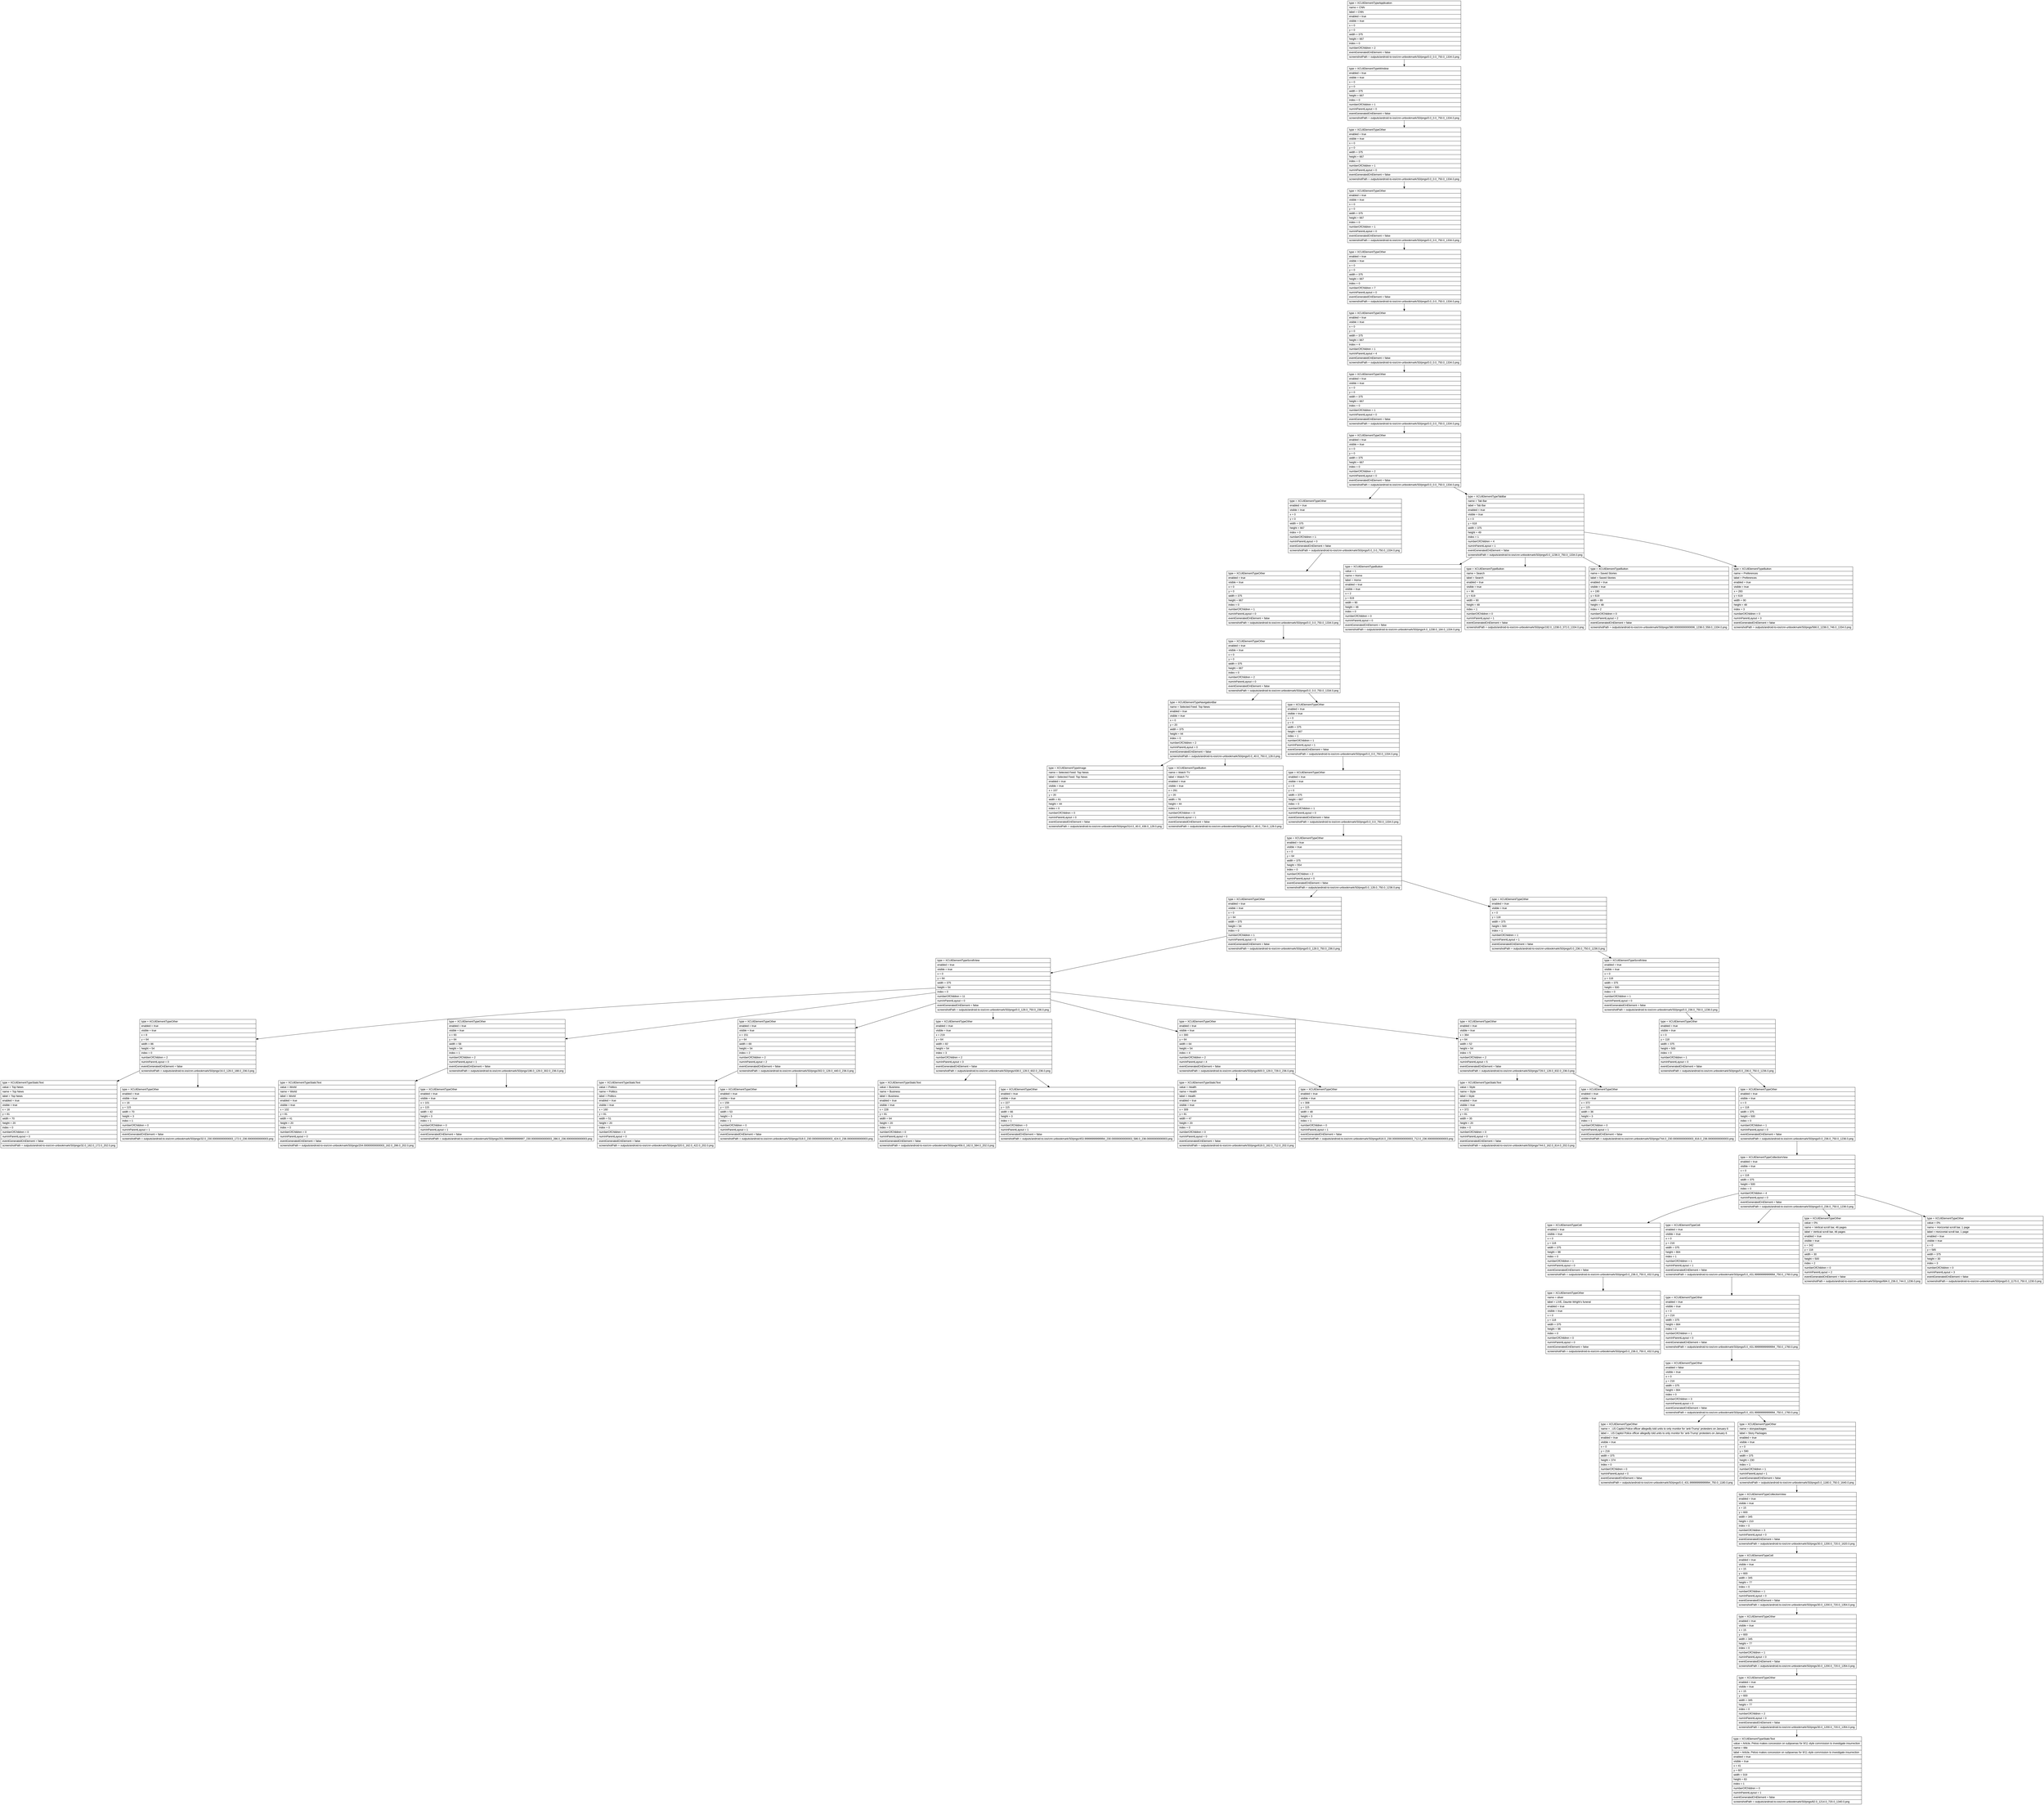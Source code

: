 digraph Layout {

	node [shape=record fontname=Arial];

	0	[label="{type = XCUIElementTypeApplication\l|name = CNN\l|label = CNN\l|enabled = true\l|visible = true\l|x = 0\l|y = 0\l|width = 375\l|height = 667\l|index = 0\l|numberOfChildren = 2\l|eventGeneratedOnElement = false \l|screenshotPath = outputs/android-to-ios/cnn-unbookmark/S0/pngs/0.0_0.0_750.0_1334.0.png\l}"]
	1	[label="{type = XCUIElementTypeWindow\l|enabled = true\l|visible = true\l|x = 0\l|y = 0\l|width = 375\l|height = 667\l|index = 0\l|numberOfChildren = 1\l|numInParentLayout = 0\l|eventGeneratedOnElement = false \l|screenshotPath = outputs/android-to-ios/cnn-unbookmark/S0/pngs/0.0_0.0_750.0_1334.0.png\l}"]
	2	[label="{type = XCUIElementTypeOther\l|enabled = true\l|visible = true\l|x = 0\l|y = 0\l|width = 375\l|height = 667\l|index = 0\l|numberOfChildren = 1\l|numInParentLayout = 0\l|eventGeneratedOnElement = false \l|screenshotPath = outputs/android-to-ios/cnn-unbookmark/S0/pngs/0.0_0.0_750.0_1334.0.png\l}"]
	3	[label="{type = XCUIElementTypeOther\l|enabled = true\l|visible = true\l|x = 0\l|y = 0\l|width = 375\l|height = 667\l|index = 0\l|numberOfChildren = 1\l|numInParentLayout = 0\l|eventGeneratedOnElement = false \l|screenshotPath = outputs/android-to-ios/cnn-unbookmark/S0/pngs/0.0_0.0_750.0_1334.0.png\l}"]
	4	[label="{type = XCUIElementTypeOther\l|enabled = true\l|visible = true\l|x = 0\l|y = 0\l|width = 375\l|height = 667\l|index = 0\l|numberOfChildren = 7\l|numInParentLayout = 0\l|eventGeneratedOnElement = false \l|screenshotPath = outputs/android-to-ios/cnn-unbookmark/S0/pngs/0.0_0.0_750.0_1334.0.png\l}"]
	5	[label="{type = XCUIElementTypeOther\l|enabled = true\l|visible = true\l|x = 0\l|y = 0\l|width = 375\l|height = 667\l|index = 4\l|numberOfChildren = 1\l|numInParentLayout = 4\l|eventGeneratedOnElement = false \l|screenshotPath = outputs/android-to-ios/cnn-unbookmark/S0/pngs/0.0_0.0_750.0_1334.0.png\l}"]
	6	[label="{type = XCUIElementTypeOther\l|enabled = true\l|visible = true\l|x = 0\l|y = 0\l|width = 375\l|height = 667\l|index = 0\l|numberOfChildren = 1\l|numInParentLayout = 0\l|eventGeneratedOnElement = false \l|screenshotPath = outputs/android-to-ios/cnn-unbookmark/S0/pngs/0.0_0.0_750.0_1334.0.png\l}"]
	7	[label="{type = XCUIElementTypeOther\l|enabled = true\l|visible = true\l|x = 0\l|y = 0\l|width = 375\l|height = 667\l|index = 0\l|numberOfChildren = 2\l|numInParentLayout = 0\l|eventGeneratedOnElement = false \l|screenshotPath = outputs/android-to-ios/cnn-unbookmark/S0/pngs/0.0_0.0_750.0_1334.0.png\l}"]
	8	[label="{type = XCUIElementTypeOther\l|enabled = true\l|visible = true\l|x = 0\l|y = 0\l|width = 375\l|height = 667\l|index = 0\l|numberOfChildren = 1\l|numInParentLayout = 0\l|eventGeneratedOnElement = false \l|screenshotPath = outputs/android-to-ios/cnn-unbookmark/S0/pngs/0.0_0.0_750.0_1334.0.png\l}"]
	9	[label="{type = XCUIElementTypeTabBar\l|name = Tab Bar\l|label = Tab Bar\l|enabled = true\l|visible = true\l|x = 0\l|y = 618\l|width = 375\l|height = 49\l|index = 1\l|numberOfChildren = 4\l|numInParentLayout = 1\l|eventGeneratedOnElement = false \l|screenshotPath = outputs/android-to-ios/cnn-unbookmark/S0/pngs/0.0_1236.0_750.0_1334.0.png\l}"]
	10	[label="{type = XCUIElementTypeOther\l|enabled = true\l|visible = true\l|x = 0\l|y = 0\l|width = 375\l|height = 667\l|index = 0\l|numberOfChildren = 1\l|numInParentLayout = 0\l|eventGeneratedOnElement = false \l|screenshotPath = outputs/android-to-ios/cnn-unbookmark/S0/pngs/0.0_0.0_750.0_1334.0.png\l}"]
	11	[label="{type = XCUIElementTypeButton\l|value = 1\l|name = Home\l|label = Home\l|enabled = true\l|visible = true\l|x = 2\l|y = 619\l|width = 90\l|height = 48\l|index = 0\l|numberOfChildren = 0\l|numInParentLayout = 0\l|eventGeneratedOnElement = false \l|screenshotPath = outputs/android-to-ios/cnn-unbookmark/S0/pngs/4.0_1238.0_184.0_1334.0.png\l}"]
	12	[label="{type = XCUIElementTypeButton\l|name = Search\l|label = Search\l|enabled = true\l|visible = true\l|x = 96\l|y = 619\l|width = 90\l|height = 48\l|index = 1\l|numberOfChildren = 0\l|numInParentLayout = 1\l|eventGeneratedOnElement = false \l|screenshotPath = outputs/android-to-ios/cnn-unbookmark/S0/pngs/192.0_1238.0_372.0_1334.0.png\l}"]
	13	[label="{type = XCUIElementTypeButton\l|name = Saved Stories\l|label = Saved Stories\l|enabled = true\l|visible = true\l|x = 190\l|y = 619\l|width = 89\l|height = 48\l|index = 2\l|numberOfChildren = 0\l|numInParentLayout = 2\l|eventGeneratedOnElement = false \l|screenshotPath = outputs/android-to-ios/cnn-unbookmark/S0/pngs/380.00000000000006_1238.0_558.0_1334.0.png\l}"]
	14	[label="{type = XCUIElementTypeButton\l|name = Preferences\l|label = Preferences\l|enabled = true\l|visible = true\l|x = 283\l|y = 619\l|width = 90\l|height = 48\l|index = 3\l|numberOfChildren = 0\l|numInParentLayout = 3\l|eventGeneratedOnElement = false \l|screenshotPath = outputs/android-to-ios/cnn-unbookmark/S0/pngs/566.0_1238.0_746.0_1334.0.png\l}"]
	15	[label="{type = XCUIElementTypeOther\l|enabled = true\l|visible = true\l|x = 0\l|y = 0\l|width = 375\l|height = 667\l|index = 0\l|numberOfChildren = 2\l|numInParentLayout = 0\l|eventGeneratedOnElement = false \l|screenshotPath = outputs/android-to-ios/cnn-unbookmark/S0/pngs/0.0_0.0_750.0_1334.0.png\l}"]
	16	[label="{type = XCUIElementTypeNavigationBar\l|name = Selected Feed: Top News\l|enabled = true\l|visible = true\l|x = 0\l|y = 20\l|width = 375\l|height = 44\l|index = 0\l|numberOfChildren = 2\l|numInParentLayout = 0\l|eventGeneratedOnElement = false \l|screenshotPath = outputs/android-to-ios/cnn-unbookmark/S0/pngs/0.0_40.0_750.0_128.0.png\l}"]
	17	[label="{type = XCUIElementTypeOther\l|enabled = true\l|visible = true\l|x = 0\l|y = 0\l|width = 375\l|height = 667\l|index = 1\l|numberOfChildren = 1\l|numInParentLayout = 1\l|eventGeneratedOnElement = false \l|screenshotPath = outputs/android-to-ios/cnn-unbookmark/S0/pngs/0.0_0.0_750.0_1334.0.png\l}"]
	18	[label="{type = XCUIElementTypeImage\l|name = Selected Feed: Top News\l|label = Selected Feed: Top News\l|enabled = true\l|visible = true\l|x = 157\l|y = 20\l|width = 61\l|height = 44\l|index = 0\l|numberOfChildren = 0\l|numInParentLayout = 0\l|eventGeneratedOnElement = false \l|screenshotPath = outputs/android-to-ios/cnn-unbookmark/S0/pngs/314.0_40.0_436.0_128.0.png\l}"]
	19	[label="{type = XCUIElementTypeButton\l|name = Watch TV\l|label = Watch TV\l|enabled = true\l|visible = true\l|x = 291\l|y = 20\l|width = 76\l|height = 44\l|index = 1\l|numberOfChildren = 0\l|numInParentLayout = 1\l|eventGeneratedOnElement = false \l|screenshotPath = outputs/android-to-ios/cnn-unbookmark/S0/pngs/582.0_40.0_734.0_128.0.png\l}"]
	20	[label="{type = XCUIElementTypeOther\l|enabled = true\l|visible = true\l|x = 0\l|y = 0\l|width = 375\l|height = 667\l|index = 0\l|numberOfChildren = 1\l|numInParentLayout = 0\l|eventGeneratedOnElement = false \l|screenshotPath = outputs/android-to-ios/cnn-unbookmark/S0/pngs/0.0_0.0_750.0_1334.0.png\l}"]
	21	[label="{type = XCUIElementTypeOther\l|enabled = true\l|visible = true\l|x = 0\l|y = 64\l|width = 375\l|height = 554\l|index = 0\l|numberOfChildren = 2\l|numInParentLayout = 0\l|eventGeneratedOnElement = false \l|screenshotPath = outputs/android-to-ios/cnn-unbookmark/S0/pngs/0.0_128.0_750.0_1236.0.png\l}"]
	22	[label="{type = XCUIElementTypeOther\l|enabled = true\l|visible = true\l|x = 0\l|y = 64\l|width = 375\l|height = 54\l|index = 0\l|numberOfChildren = 1\l|numInParentLayout = 0\l|eventGeneratedOnElement = false \l|screenshotPath = outputs/android-to-ios/cnn-unbookmark/S0/pngs/0.0_128.0_750.0_236.0.png\l}"]
	23	[label="{type = XCUIElementTypeOther\l|enabled = true\l|visible = true\l|x = 0\l|y = 118\l|width = 375\l|height = 500\l|index = 1\l|numberOfChildren = 1\l|numInParentLayout = 1\l|eventGeneratedOnElement = false \l|screenshotPath = outputs/android-to-ios/cnn-unbookmark/S0/pngs/0.0_236.0_750.0_1236.0.png\l}"]
	24	[label="{type = XCUIElementTypeScrollView\l|enabled = true\l|visible = true\l|x = 0\l|y = 64\l|width = 375\l|height = 54\l|index = 0\l|numberOfChildren = 11\l|numInParentLayout = 0\l|eventGeneratedOnElement = false \l|screenshotPath = outputs/android-to-ios/cnn-unbookmark/S0/pngs/0.0_128.0_750.0_236.0.png\l}"]
	25	[label="{type = XCUIElementTypeScrollView\l|enabled = true\l|visible = true\l|x = 0\l|y = 118\l|width = 375\l|height = 500\l|index = 0\l|numberOfChildren = 1\l|numInParentLayout = 0\l|eventGeneratedOnElement = false \l|screenshotPath = outputs/android-to-ios/cnn-unbookmark/S0/pngs/0.0_236.0_750.0_1236.0.png\l}"]
	26	[label="{type = XCUIElementTypeOther\l|enabled = true\l|visible = true\l|x = 8\l|y = 64\l|width = 86\l|height = 54\l|index = 0\l|numberOfChildren = 2\l|numInParentLayout = 0\l|eventGeneratedOnElement = false \l|screenshotPath = outputs/android-to-ios/cnn-unbookmark/S0/pngs/16.0_128.0_188.0_236.0.png\l}"]
	27	[label="{type = XCUIElementTypeOther\l|enabled = true\l|visible = true\l|x = 93\l|y = 64\l|width = 58\l|height = 54\l|index = 1\l|numberOfChildren = 2\l|numInParentLayout = 1\l|eventGeneratedOnElement = false \l|screenshotPath = outputs/android-to-ios/cnn-unbookmark/S0/pngs/186.0_128.0_302.0_236.0.png\l}"]
	28	[label="{type = XCUIElementTypeOther\l|enabled = true\l|visible = true\l|x = 151\l|y = 64\l|width = 69\l|height = 54\l|index = 2\l|numberOfChildren = 2\l|numInParentLayout = 2\l|eventGeneratedOnElement = false \l|screenshotPath = outputs/android-to-ios/cnn-unbookmark/S0/pngs/302.0_128.0_440.0_236.0.png\l}"]
	29	[label="{type = XCUIElementTypeOther\l|enabled = true\l|visible = true\l|x = 219\l|y = 64\l|width = 82\l|height = 54\l|index = 3\l|numberOfChildren = 2\l|numInParentLayout = 3\l|eventGeneratedOnElement = false \l|screenshotPath = outputs/android-to-ios/cnn-unbookmark/S0/pngs/438.0_128.0_602.0_236.0.png\l}"]
	30	[label="{type = XCUIElementTypeOther\l|enabled = true\l|visible = true\l|x = 300\l|y = 64\l|width = 64\l|height = 54\l|index = 4\l|numberOfChildren = 2\l|numInParentLayout = 4\l|eventGeneratedOnElement = false \l|screenshotPath = outputs/android-to-ios/cnn-unbookmark/S0/pngs/600.0_128.0_728.0_236.0.png\l}"]
	31	[label="{type = XCUIElementTypeOther\l|enabled = true\l|visible = true\l|x = 364\l|y = 64\l|width = 52\l|height = 54\l|index = 5\l|numberOfChildren = 2\l|numInParentLayout = 5\l|eventGeneratedOnElement = false \l|screenshotPath = outputs/android-to-ios/cnn-unbookmark/S0/pngs/728.0_128.0_832.0_236.0.png\l}"]
	32	[label="{type = XCUIElementTypeOther\l|enabled = true\l|visible = true\l|x = 0\l|y = 118\l|width = 375\l|height = 500\l|index = 0\l|numberOfChildren = 1\l|numInParentLayout = 0\l|eventGeneratedOnElement = false \l|screenshotPath = outputs/android-to-ios/cnn-unbookmark/S0/pngs/0.0_236.0_750.0_1236.0.png\l}"]
	33	[label="{type = XCUIElementTypeStaticText\l|value = Top News\l|name = Top News\l|label = Top News\l|enabled = true\l|visible = true\l|x = 16\l|y = 81\l|width = 70\l|height = 20\l|index = 0\l|numberOfChildren = 0\l|numInParentLayout = 0\l|eventGeneratedOnElement = false \l|screenshotPath = outputs/android-to-ios/cnn-unbookmark/S0/pngs/32.0_162.0_172.0_202.0.png\l}"]
	34	[label="{type = XCUIElementTypeOther\l|enabled = true\l|visible = true\l|x = 16\l|y = 115\l|width = 70\l|height = 3\l|index = 1\l|numberOfChildren = 0\l|numInParentLayout = 1\l|eventGeneratedOnElement = false \l|screenshotPath = outputs/android-to-ios/cnn-unbookmark/S0/pngs/32.0_230.00000000000003_172.0_236.00000000000003.png\l}"]
	35	[label="{type = XCUIElementTypeStaticText\l|value = World\l|name = World\l|label = World\l|enabled = true\l|visible = true\l|x = 102\l|y = 81\l|width = 41\l|height = 20\l|index = 0\l|numberOfChildren = 0\l|numInParentLayout = 0\l|eventGeneratedOnElement = false \l|screenshotPath = outputs/android-to-ios/cnn-unbookmark/S0/pngs/204.00000000000003_162.0_286.0_202.0.png\l}"]
	36	[label="{type = XCUIElementTypeOther\l|enabled = true\l|visible = true\l|x = 101\l|y = 115\l|width = 42\l|height = 3\l|index = 1\l|numberOfChildren = 0\l|numInParentLayout = 1\l|eventGeneratedOnElement = false \l|screenshotPath = outputs/android-to-ios/cnn-unbookmark/S0/pngs/201.99999999999997_230.00000000000003_286.0_236.00000000000003.png\l}"]
	37	[label="{type = XCUIElementTypeStaticText\l|value = Politics\l|name = Politics\l|label = Politics\l|enabled = true\l|visible = true\l|x = 160\l|y = 81\l|width = 51\l|height = 20\l|index = 0\l|numberOfChildren = 0\l|numInParentLayout = 0\l|eventGeneratedOnElement = false \l|screenshotPath = outputs/android-to-ios/cnn-unbookmark/S0/pngs/320.0_162.0_422.0_202.0.png\l}"]
	38	[label="{type = XCUIElementTypeOther\l|enabled = true\l|visible = true\l|x = 159\l|y = 115\l|width = 53\l|height = 3\l|index = 1\l|numberOfChildren = 0\l|numInParentLayout = 1\l|eventGeneratedOnElement = false \l|screenshotPath = outputs/android-to-ios/cnn-unbookmark/S0/pngs/318.0_230.00000000000003_424.0_236.00000000000003.png\l}"]
	39	[label="{type = XCUIElementTypeStaticText\l|value = Business\l|name = Business\l|label = Business\l|enabled = true\l|visible = true\l|x = 228\l|y = 81\l|width = 64\l|height = 20\l|index = 0\l|numberOfChildren = 0\l|numInParentLayout = 0\l|eventGeneratedOnElement = false \l|screenshotPath = outputs/android-to-ios/cnn-unbookmark/S0/pngs/456.0_162.0_584.0_202.0.png\l}"]
	40	[label="{type = XCUIElementTypeOther\l|enabled = true\l|visible = true\l|x = 227\l|y = 115\l|width = 66\l|height = 3\l|index = 1\l|numberOfChildren = 0\l|numInParentLayout = 1\l|eventGeneratedOnElement = false \l|screenshotPath = outputs/android-to-ios/cnn-unbookmark/S0/pngs/453.99999999999994_230.00000000000003_586.0_236.00000000000003.png\l}"]
	41	[label="{type = XCUIElementTypeStaticText\l|value = Health\l|name = Health\l|label = Health\l|enabled = true\l|visible = true\l|x = 309\l|y = 81\l|width = 47\l|height = 20\l|index = 0\l|numberOfChildren = 0\l|numInParentLayout = 0\l|eventGeneratedOnElement = false \l|screenshotPath = outputs/android-to-ios/cnn-unbookmark/S0/pngs/618.0_162.0_712.0_202.0.png\l}"]
	42	[label="{type = XCUIElementTypeOther\l|enabled = true\l|visible = true\l|x = 308\l|y = 115\l|width = 48\l|height = 3\l|index = 1\l|numberOfChildren = 0\l|numInParentLayout = 1\l|eventGeneratedOnElement = false \l|screenshotPath = outputs/android-to-ios/cnn-unbookmark/S0/pngs/616.0_230.00000000000003_712.0_236.00000000000003.png\l}"]
	43	[label="{type = XCUIElementTypeStaticText\l|value = Style\l|name = Style\l|label = Style\l|enabled = true\l|visible = true\l|x = 372\l|y = 81\l|width = 35\l|height = 20\l|index = 0\l|numberOfChildren = 0\l|numInParentLayout = 0\l|eventGeneratedOnElement = false \l|screenshotPath = outputs/android-to-ios/cnn-unbookmark/S0/pngs/744.0_162.0_814.0_202.0.png\l}"]
	44	[label="{type = XCUIElementTypeOther\l|enabled = true\l|visible = true\l|x = 372\l|y = 115\l|width = 36\l|height = 3\l|index = 1\l|numberOfChildren = 0\l|numInParentLayout = 1\l|eventGeneratedOnElement = false \l|screenshotPath = outputs/android-to-ios/cnn-unbookmark/S0/pngs/744.0_230.00000000000003_816.0_236.00000000000003.png\l}"]
	45	[label="{type = XCUIElementTypeOther\l|enabled = true\l|visible = true\l|x = 0\l|y = 118\l|width = 375\l|height = 500\l|index = 0\l|numberOfChildren = 1\l|numInParentLayout = 0\l|eventGeneratedOnElement = false \l|screenshotPath = outputs/android-to-ios/cnn-unbookmark/S0/pngs/0.0_236.0_750.0_1236.0.png\l}"]
	46	[label="{type = XCUIElementTypeCollectionView\l|enabled = true\l|visible = true\l|x = 0\l|y = 118\l|width = 375\l|height = 500\l|index = 0\l|numberOfChildren = 4\l|numInParentLayout = 0\l|eventGeneratedOnElement = false \l|screenshotPath = outputs/android-to-ios/cnn-unbookmark/S0/pngs/0.0_236.0_750.0_1236.0.png\l}"]
	47	[label="{type = XCUIElementTypeCell\l|enabled = true\l|visible = true\l|x = 0\l|y = 118\l|width = 375\l|height = 98\l|index = 0\l|numberOfChildren = 1\l|numInParentLayout = 0\l|eventGeneratedOnElement = false \l|screenshotPath = outputs/android-to-ios/cnn-unbookmark/S0/pngs/0.0_236.0_750.0_432.0.png\l}"]
	48	[label="{type = XCUIElementTypeCell\l|enabled = true\l|visible = true\l|x = 0\l|y = 216\l|width = 375\l|height = 664\l|index = 1\l|numberOfChildren = 1\l|numInParentLayout = 1\l|eventGeneratedOnElement = false \l|screenshotPath = outputs/android-to-ios/cnn-unbookmark/S0/pngs/0.0_431.99999999999994_750.0_1760.0.png\l}"]
	49	[label="{type = XCUIElementTypeOther\l|value = 0%\l|name = Vertical scroll bar, 46 pages\l|label = Vertical scroll bar, 46 pages\l|enabled = true\l|visible = true\l|x = 342\l|y = 118\l|width = 30\l|height = 500\l|index = 2\l|numberOfChildren = 0\l|numInParentLayout = 2\l|eventGeneratedOnElement = false \l|screenshotPath = outputs/android-to-ios/cnn-unbookmark/S0/pngs/684.0_236.0_744.0_1236.0.png\l}"]
	50	[label="{type = XCUIElementTypeOther\l|value = 0%\l|name = Horizontal scroll bar, 1 page\l|label = Horizontal scroll bar, 1 page\l|enabled = true\l|visible = true\l|x = 0\l|y = 585\l|width = 375\l|height = 30\l|index = 3\l|numberOfChildren = 0\l|numInParentLayout = 3\l|eventGeneratedOnElement = false \l|screenshotPath = outputs/android-to-ios/cnn-unbookmark/S0/pngs/0.0_1170.0_750.0_1230.0.png\l}"]
	51	[label="{type = XCUIElementTypeOther\l|name = sliver\l|label = LIVE, Daunte Wright's funeral \l|enabled = true\l|visible = true\l|x = 0\l|y = 118\l|width = 375\l|height = 98\l|index = 0\l|numberOfChildren = 0\l|numInParentLayout = 0\l|eventGeneratedOnElement = false \l|screenshotPath = outputs/android-to-ios/cnn-unbookmark/S0/pngs/0.0_236.0_750.0_432.0.png\l}"]
	52	[label="{type = XCUIElementTypeOther\l|enabled = true\l|visible = true\l|x = 0\l|y = 216\l|width = 375\l|height = 664\l|index = 0\l|numberOfChildren = 1\l|numInParentLayout = 0\l|eventGeneratedOnElement = false \l|screenshotPath = outputs/android-to-ios/cnn-unbookmark/S0/pngs/0.0_431.99999999999994_750.0_1760.0.png\l}"]
	53	[label="{type = XCUIElementTypeOther\l|enabled = false\l|visible = true\l|x = 0\l|y = 216\l|width = 375\l|height = 664\l|index = 0\l|numberOfChildren = 3\l|numInParentLayout = 0\l|eventGeneratedOnElement = false \l|screenshotPath = outputs/android-to-ios/cnn-unbookmark/S0/pngs/0.0_431.99999999999994_750.0_1760.0.png\l}"]
	54	[label="{type = XCUIElementTypeOther\l|name = , US Capitol Police officer allegedly told units to only monitor for 'anti-Trump' protesters on January 6\l|label = , US Capitol Police officer allegedly told units to only monitor for 'anti-Trump' protesters on January 6\l|enabled = true\l|visible = true\l|x = 0\l|y = 216\l|width = 375\l|height = 374\l|index = 0\l|numberOfChildren = 0\l|numInParentLayout = 0\l|eventGeneratedOnElement = false \l|screenshotPath = outputs/android-to-ios/cnn-unbookmark/S0/pngs/0.0_431.99999999999994_750.0_1180.0.png\l}"]
	55	[label="{type = XCUIElementTypeOther\l|name = storypackages\l|label = Story Packages\l|enabled = true\l|visible = true\l|x = 0\l|y = 590\l|width = 375\l|height = 230\l|index = 1\l|numberOfChildren = 1\l|numInParentLayout = 1\l|eventGeneratedOnElement = false \l|screenshotPath = outputs/android-to-ios/cnn-unbookmark/S0/pngs/0.0_1180.0_750.0_1640.0.png\l}"]
	56	[label="{type = XCUIElementTypeCollectionView\l|enabled = true\l|visible = true\l|x = 15\l|y = 600\l|width = 345\l|height = 210\l|index = 0\l|numberOfChildren = 3\l|numInParentLayout = 0\l|eventGeneratedOnElement = false \l|screenshotPath = outputs/android-to-ios/cnn-unbookmark/S0/pngs/30.0_1200.0_720.0_1620.0.png\l}"]
	57	[label="{type = XCUIElementTypeCell\l|enabled = true\l|visible = true\l|x = 15\l|y = 600\l|width = 345\l|height = 77\l|index = 0\l|numberOfChildren = 1\l|numInParentLayout = 0\l|eventGeneratedOnElement = false \l|screenshotPath = outputs/android-to-ios/cnn-unbookmark/S0/pngs/30.0_1200.0_720.0_1354.0.png\l}"]
	58	[label="{type = XCUIElementTypeOther\l|enabled = true\l|visible = true\l|x = 15\l|y = 600\l|width = 345\l|height = 77\l|index = 0\l|numberOfChildren = 1\l|numInParentLayout = 0\l|eventGeneratedOnElement = false \l|screenshotPath = outputs/android-to-ios/cnn-unbookmark/S0/pngs/30.0_1200.0_720.0_1354.0.png\l}"]
	59	[label="{type = XCUIElementTypeOther\l|enabled = true\l|visible = true\l|x = 15\l|y = 600\l|width = 345\l|height = 77\l|index = 0\l|numberOfChildren = 2\l|numInParentLayout = 0\l|eventGeneratedOnElement = false \l|screenshotPath = outputs/android-to-ios/cnn-unbookmark/S0/pngs/30.0_1200.0_720.0_1354.0.png\l}"]
	60	[label="{type = XCUIElementTypeStaticText\l|value = Article, Pelosi makes concession on subpoenas for 9/11 style commission to investigate insurrection\l|name = title\l|label = Article, Pelosi makes concession on subpoenas for 9/11 style commission to investigate insurrection\l|enabled = true\l|visible = true\l|x = 41\l|y = 607\l|width = 319\l|height = 63\l|index = 1\l|numberOfChildren = 0\l|numInParentLayout = 1\l|eventGeneratedOnElement = false \l|screenshotPath = outputs/android-to-ios/cnn-unbookmark/S0/pngs/82.0_1214.0_720.0_1340.0.png\l}"]


	0 -> 1
	1 -> 2
	2 -> 3
	3 -> 4
	4 -> 5
	5 -> 6
	6 -> 7
	7 -> 8
	7 -> 9
	8 -> 10
	9 -> 11
	9 -> 12
	9 -> 13
	9 -> 14
	10 -> 15
	15 -> 16
	15 -> 17
	16 -> 18
	16 -> 19
	17 -> 20
	20 -> 21
	21 -> 22
	21 -> 23
	22 -> 24
	23 -> 25
	24 -> 26
	24 -> 27
	24 -> 28
	24 -> 29
	24 -> 30
	24 -> 31
	25 -> 32
	26 -> 33
	26 -> 34
	27 -> 35
	27 -> 36
	28 -> 37
	28 -> 38
	29 -> 39
	29 -> 40
	30 -> 41
	30 -> 42
	31 -> 43
	31 -> 44
	32 -> 45
	45 -> 46
	46 -> 47
	46 -> 48
	46 -> 49
	46 -> 50
	47 -> 51
	48 -> 52
	52 -> 53
	53 -> 54
	53 -> 55
	55 -> 56
	56 -> 57
	57 -> 58
	58 -> 59
	59 -> 60


}